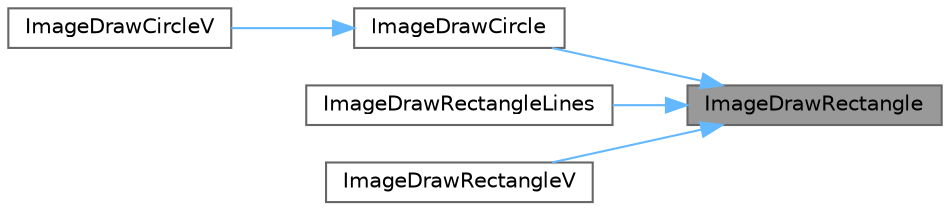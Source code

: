 digraph "ImageDrawRectangle"
{
 // LATEX_PDF_SIZE
  bgcolor="transparent";
  edge [fontname=Helvetica,fontsize=10,labelfontname=Helvetica,labelfontsize=10];
  node [fontname=Helvetica,fontsize=10,shape=box,height=0.2,width=0.4];
  rankdir="RL";
  Node1 [id="Node000001",label="ImageDrawRectangle",height=0.2,width=0.4,color="gray40", fillcolor="grey60", style="filled", fontcolor="black",tooltip=" "];
  Node1 -> Node2 [id="edge5_Node000001_Node000002",dir="back",color="steelblue1",style="solid",tooltip=" "];
  Node2 [id="Node000002",label="ImageDrawCircle",height=0.2,width=0.4,color="grey40", fillcolor="white", style="filled",URL="$_classes_2lib_2rtextures_8c.html#a56232e420023b15e46ff32b7cce4b2d2",tooltip=" "];
  Node2 -> Node3 [id="edge6_Node000002_Node000003",dir="back",color="steelblue1",style="solid",tooltip=" "];
  Node3 [id="Node000003",label="ImageDrawCircleV",height=0.2,width=0.4,color="grey40", fillcolor="white", style="filled",URL="$_classes_2lib_2rtextures_8c.html#a76767c2d9e6548094bff62a9a149dd85",tooltip=" "];
  Node1 -> Node4 [id="edge7_Node000001_Node000004",dir="back",color="steelblue1",style="solid",tooltip=" "];
  Node4 [id="Node000004",label="ImageDrawRectangleLines",height=0.2,width=0.4,color="grey40", fillcolor="white", style="filled",URL="$_classes_2lib_2rtextures_8c.html#a219b73e0192471e98dffea6bfa003c84",tooltip=" "];
  Node1 -> Node5 [id="edge8_Node000001_Node000005",dir="back",color="steelblue1",style="solid",tooltip=" "];
  Node5 [id="Node000005",label="ImageDrawRectangleV",height=0.2,width=0.4,color="grey40", fillcolor="white", style="filled",URL="$_classes_2lib_2rtextures_8c.html#a483d9955b6d2a094e08015778b1e6411",tooltip=" "];
}
